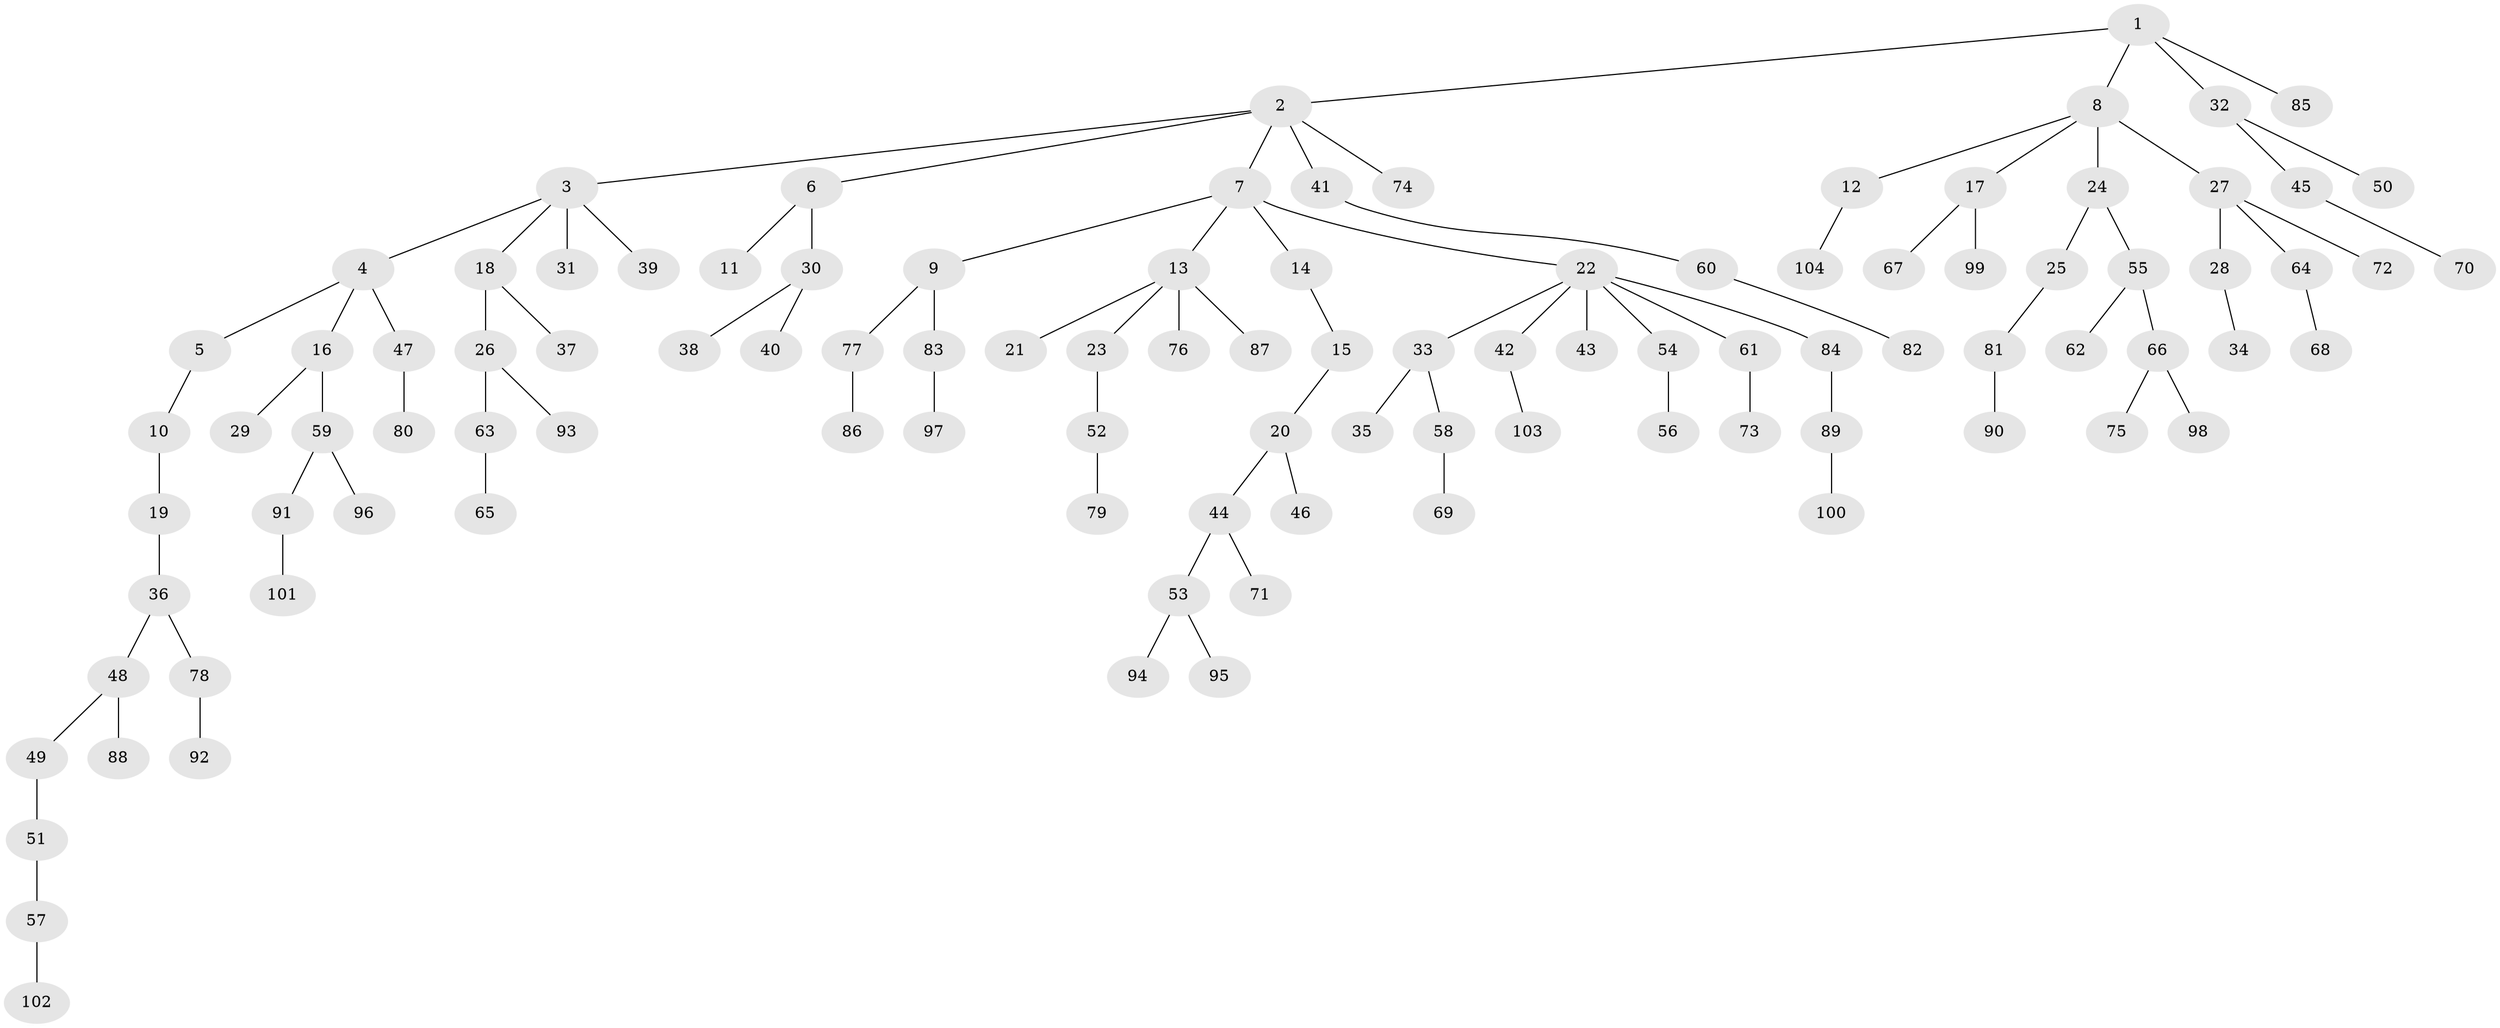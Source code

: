 // coarse degree distribution, {7: 0.029850746268656716, 5: 0.014925373134328358, 4: 0.05970149253731343, 2: 0.23880597014925373, 6: 0.014925373134328358, 1: 0.5223880597014925, 3: 0.11940298507462686}
// Generated by graph-tools (version 1.1) at 2025/52/02/27/25 19:52:11]
// undirected, 104 vertices, 103 edges
graph export_dot {
graph [start="1"]
  node [color=gray90,style=filled];
  1;
  2;
  3;
  4;
  5;
  6;
  7;
  8;
  9;
  10;
  11;
  12;
  13;
  14;
  15;
  16;
  17;
  18;
  19;
  20;
  21;
  22;
  23;
  24;
  25;
  26;
  27;
  28;
  29;
  30;
  31;
  32;
  33;
  34;
  35;
  36;
  37;
  38;
  39;
  40;
  41;
  42;
  43;
  44;
  45;
  46;
  47;
  48;
  49;
  50;
  51;
  52;
  53;
  54;
  55;
  56;
  57;
  58;
  59;
  60;
  61;
  62;
  63;
  64;
  65;
  66;
  67;
  68;
  69;
  70;
  71;
  72;
  73;
  74;
  75;
  76;
  77;
  78;
  79;
  80;
  81;
  82;
  83;
  84;
  85;
  86;
  87;
  88;
  89;
  90;
  91;
  92;
  93;
  94;
  95;
  96;
  97;
  98;
  99;
  100;
  101;
  102;
  103;
  104;
  1 -- 2;
  1 -- 8;
  1 -- 32;
  1 -- 85;
  2 -- 3;
  2 -- 6;
  2 -- 7;
  2 -- 41;
  2 -- 74;
  3 -- 4;
  3 -- 18;
  3 -- 31;
  3 -- 39;
  4 -- 5;
  4 -- 16;
  4 -- 47;
  5 -- 10;
  6 -- 11;
  6 -- 30;
  7 -- 9;
  7 -- 13;
  7 -- 14;
  7 -- 22;
  8 -- 12;
  8 -- 17;
  8 -- 24;
  8 -- 27;
  9 -- 77;
  9 -- 83;
  10 -- 19;
  12 -- 104;
  13 -- 21;
  13 -- 23;
  13 -- 76;
  13 -- 87;
  14 -- 15;
  15 -- 20;
  16 -- 29;
  16 -- 59;
  17 -- 67;
  17 -- 99;
  18 -- 26;
  18 -- 37;
  19 -- 36;
  20 -- 44;
  20 -- 46;
  22 -- 33;
  22 -- 42;
  22 -- 43;
  22 -- 54;
  22 -- 61;
  22 -- 84;
  23 -- 52;
  24 -- 25;
  24 -- 55;
  25 -- 81;
  26 -- 63;
  26 -- 93;
  27 -- 28;
  27 -- 64;
  27 -- 72;
  28 -- 34;
  30 -- 38;
  30 -- 40;
  32 -- 45;
  32 -- 50;
  33 -- 35;
  33 -- 58;
  36 -- 48;
  36 -- 78;
  41 -- 60;
  42 -- 103;
  44 -- 53;
  44 -- 71;
  45 -- 70;
  47 -- 80;
  48 -- 49;
  48 -- 88;
  49 -- 51;
  51 -- 57;
  52 -- 79;
  53 -- 94;
  53 -- 95;
  54 -- 56;
  55 -- 62;
  55 -- 66;
  57 -- 102;
  58 -- 69;
  59 -- 91;
  59 -- 96;
  60 -- 82;
  61 -- 73;
  63 -- 65;
  64 -- 68;
  66 -- 75;
  66 -- 98;
  77 -- 86;
  78 -- 92;
  81 -- 90;
  83 -- 97;
  84 -- 89;
  89 -- 100;
  91 -- 101;
}

